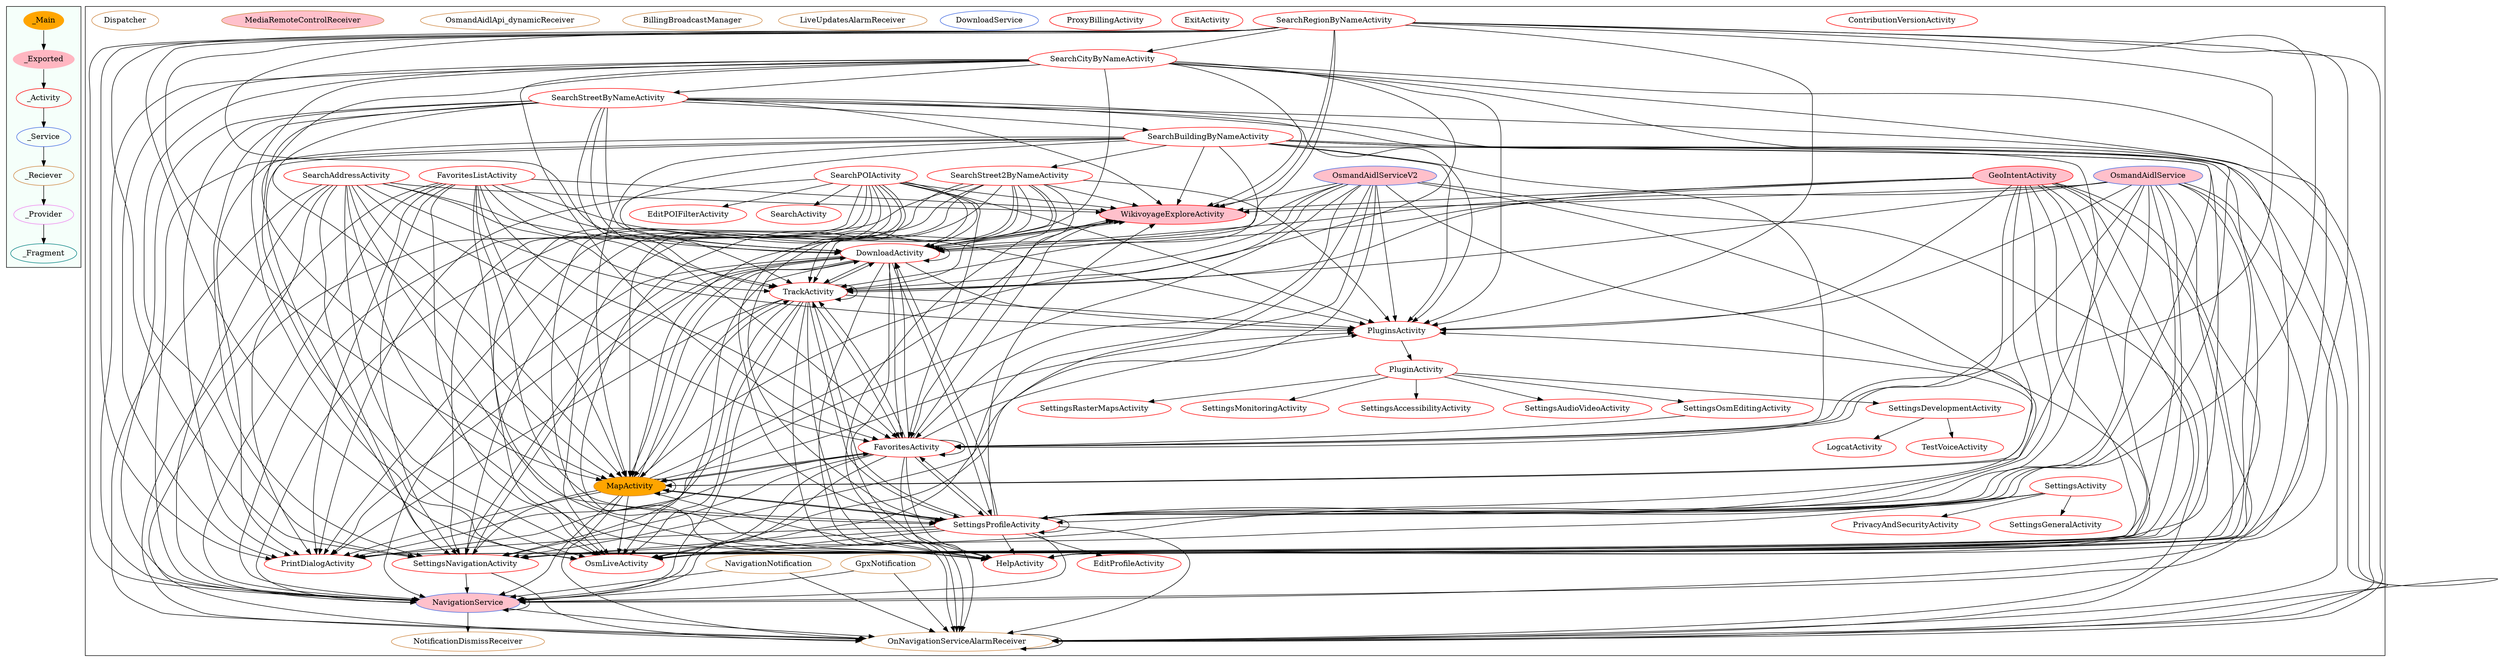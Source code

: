 digraph G {
subgraph cluster_legend{ 
bgcolor=mintcream;
_Activity[color = red];
_Service[color = royalblue];
_Provider[color = violet];
_Reciever[color = peru];
_Fragment[color = teal];
_Main[style=filled, fillcolor=orange, color = mintcream];
_Exported[style=filled, fillcolor=lightpink, color = mintcream];
_Main -> _Exported -> _Activity -> _Service -> _Reciever -> _Provider -> _Fragment; 
}
subgraph cluster_component{ 
EditPOIFilterActivity[color = red];
SettingsAccessibilityActivity[color = red];
WikivoyageExploreActivity[style=filled, fillcolor=pink, color = red];
SettingsOsmEditingActivity[color = red];
GeoIntentActivity[style=filled, fillcolor=pink, color = red];
TrackActivity[color = red];
SettingsDevelopmentActivity[color = red];
ContributionVersionActivity[color = red];
SearchAddressActivity[color = red];
SearchBuildingByNameActivity[color = red];
TestVoiceActivity[color = red];
SettingsAudioVideoActivity[color = red];
LogcatActivity[color = red];
PluginsActivity[color = red];
PrintDialogActivity[color = red];
SearchRegionByNameActivity[color = red];
SearchCityByNameActivity[color = red];
SearchStreetByNameActivity[color = red];
SettingsActivity[color = red];
FavoritesListActivity[color = red];
PluginActivity[color = red];
PrivacyAndSecurityActivity[color = red];
SettingsRasterMapsActivity[color = red];
SearchPOIActivity[color = red];
ExitActivity[color = red];
ProxyBillingActivity[color = red];
SettingsNavigationActivity[color = red];
DownloadActivity[color = red];
SettingsMonitoringActivity[color = red];
SearchStreet2ByNameActivity[color = red];
SettingsGeneralActivity[color = red];
EditProfileActivity[color = red];
SearchActivity[color = red];
HelpActivity[color = red];
FavoritesActivity[color = red];
SettingsProfileActivity[color = red];
OsmLiveActivity[color = red];
MapActivity[style=filled, fillcolor=orange, color = red];
NavigationService[style=filled, fillcolor=pink, color = royalblue];
OsmandAidlServiceV2[style=filled, fillcolor=pink, color = royalblue];
OsmandAidlService[style=filled, fillcolor=pink, color = royalblue];
DownloadService[color = royalblue];
NavigationNotification[color = peru];
OnNavigationServiceAlarmReceiver[color = peru];
LiveUpdatesAlarmReceiver[color = peru];
NavigationNotification[color = peru];
NavigationNotification[color = peru];
NotificationDismissReceiver[color = peru];
BillingBroadcastManager[color = peru];
GpxNotification[color = peru];
GpxNotification[color = peru];
GpxNotification[color = peru];
OsmandAidlApi_dynamicReceiver[color = peru];
MediaRemoteControlReceiver[style=filled, fillcolor=pink, color = peru];
Dispatcher[color = peru];
MapActivity[color = peru];
NavigationService->OnNavigationServiceAlarmReceiver;
NavigationService->NavigationService;
NavigationService->NotificationDismissReceiver;
NavigationNotification->OnNavigationServiceAlarmReceiver;
NavigationNotification->NavigationService;
WikivoyageExploreActivity->DownloadActivity;
OsmandAidlService->FavoritesActivity;
OsmandAidlService->OnNavigationServiceAlarmReceiver;
OsmandAidlService->PluginsActivity;
OsmandAidlService->HelpActivity;
OsmandAidlService->MapActivity;
OsmandAidlService->OsmLiveActivity;
OsmandAidlService->DownloadActivity;
OsmandAidlService->SettingsNavigationActivity;
OsmandAidlService->NavigationService;
OsmandAidlService->WikivoyageExploreActivity;
OsmandAidlService->SettingsProfileActivity;
OsmandAidlService->TrackActivity;
OsmandAidlService->PrintDialogActivity;
GeoIntentActivity->DownloadActivity;
GeoIntentActivity->OnNavigationServiceAlarmReceiver;
GeoIntentActivity->PluginsActivity;
GeoIntentActivity->NavigationService;
GeoIntentActivity->MapActivity;
GeoIntentActivity->OsmLiveActivity;
GeoIntentActivity->FavoritesActivity;
GeoIntentActivity->WikivoyageExploreActivity;
GeoIntentActivity->SettingsProfileActivity;
GeoIntentActivity->HelpActivity;
GeoIntentActivity->SettingsNavigationActivity;
GeoIntentActivity->PrintDialogActivity;
GeoIntentActivity->TrackActivity;
SettingsOsmEditingActivity->FavoritesActivity;
TrackActivity->NavigationService;
TrackActivity->OnNavigationServiceAlarmReceiver;
TrackActivity->DownloadActivity;
TrackActivity->SettingsProfileActivity;
TrackActivity->HelpActivity;
TrackActivity->MapActivity;
TrackActivity->OsmLiveActivity;
TrackActivity->WikivoyageExploreActivity;
TrackActivity->PluginsActivity;
TrackActivity->FavoritesActivity;
TrackActivity->SettingsNavigationActivity;
TrackActivity->PrintDialogActivity;
TrackActivity->TrackActivity;
SettingsDevelopmentActivity->TestVoiceActivity;
SettingsDevelopmentActivity->LogcatActivity;
GpxNotification->NavigationService;
SearchBuildingByNameActivity->MapActivity;
SearchBuildingByNameActivity->DownloadActivity;
SearchBuildingByNameActivity->OnNavigationServiceAlarmReceiver;
SearchBuildingByNameActivity->NavigationService;
SearchBuildingByNameActivity->HelpActivity;
SearchBuildingByNameActivity->SettingsProfileActivity;
SearchBuildingByNameActivity->PluginsActivity;
SearchBuildingByNameActivity->FavoritesActivity;
SearchBuildingByNameActivity->OsmLiveActivity;
SearchBuildingByNameActivity->TrackActivity;
SearchBuildingByNameActivity->WikivoyageExploreActivity;
SearchBuildingByNameActivity->PrintDialogActivity;
SearchBuildingByNameActivity->SettingsNavigationActivity;
SearchBuildingByNameActivity->SearchStreet2ByNameActivity;
SearchAddressActivity->HelpActivity;
SearchAddressActivity->OnNavigationServiceAlarmReceiver;
SearchAddressActivity->SettingsNavigationActivity;
SearchAddressActivity->OsmLiveActivity;
SearchAddressActivity->PluginsActivity;
SearchAddressActivity->TrackActivity;
SearchAddressActivity->MapActivity;
SearchAddressActivity->NavigationService;
SearchAddressActivity->DownloadActivity;
SearchAddressActivity->WikivoyageExploreActivity;
SearchAddressActivity->SettingsProfileActivity;
SearchAddressActivity->FavoritesActivity;
SearchAddressActivity->PrintDialogActivity;
GpxNotification->OnNavigationServiceAlarmReceiver;
PluginsActivity->PluginActivity;
SearchRegionByNameActivity->NavigationService;
SearchRegionByNameActivity->TrackActivity;
SearchRegionByNameActivity->OnNavigationServiceAlarmReceiver;
SearchRegionByNameActivity->HelpActivity;
SearchRegionByNameActivity->PluginsActivity;
SearchRegionByNameActivity->SettingsNavigationActivity;
SearchRegionByNameActivity->DownloadActivity;
SearchRegionByNameActivity->MapActivity;
SearchRegionByNameActivity->SettingsProfileActivity;
SearchRegionByNameActivity->OsmLiveActivity;
SearchRegionByNameActivity->WikivoyageExploreActivity;
SearchRegionByNameActivity->FavoritesActivity;
SearchRegionByNameActivity->SearchCityByNameActivity;
SearchRegionByNameActivity->PrintDialogActivity;
SearchCityByNameActivity->DownloadActivity;
SearchCityByNameActivity->OsmLiveActivity;
SearchCityByNameActivity->NavigationService;
SearchCityByNameActivity->OnNavigationServiceAlarmReceiver;
SearchCityByNameActivity->SettingsProfileActivity;
SearchCityByNameActivity->FavoritesActivity;
SearchCityByNameActivity->MapActivity;
SearchCityByNameActivity->PluginsActivity;
SearchCityByNameActivity->SettingsNavigationActivity;
SearchCityByNameActivity->WikivoyageExploreActivity;
SearchCityByNameActivity->HelpActivity;
SearchCityByNameActivity->PrintDialogActivity;
SearchCityByNameActivity->TrackActivity;
SearchCityByNameActivity->SearchStreetByNameActivity;
SearchStreetByNameActivity->OnNavigationServiceAlarmReceiver;
SearchStreetByNameActivity->NavigationService;
SearchStreetByNameActivity->MapActivity;
SearchStreetByNameActivity->HelpActivity;
SearchStreetByNameActivity->FavoritesActivity;
SearchStreetByNameActivity->SettingsProfileActivity;
SearchStreetByNameActivity->WikivoyageExploreActivity;
SearchStreetByNameActivity->DownloadActivity;
SearchStreetByNameActivity->SearchBuildingByNameActivity;
SearchStreetByNameActivity->PluginsActivity;
SearchStreetByNameActivity->SettingsNavigationActivity;
SearchStreetByNameActivity->OsmLiveActivity;
SearchStreetByNameActivity->PrintDialogActivity;
SearchStreetByNameActivity->TrackActivity;
SettingsActivity->SettingsProfileActivity;
SettingsActivity->SettingsNavigationActivity;
SettingsActivity->OsmLiveActivity;
SettingsActivity->SettingsGeneralActivity;
SettingsActivity->PrivacyAndSecurityActivity;
FavoritesListActivity->OnNavigationServiceAlarmReceiver;
FavoritesListActivity->MapActivity;
FavoritesListActivity->SettingsProfileActivity;
FavoritesListActivity->PluginsActivity;
FavoritesListActivity->DownloadActivity;
FavoritesListActivity->NavigationService;
FavoritesListActivity->HelpActivity;
FavoritesListActivity->OsmLiveActivity;
FavoritesListActivity->WikivoyageExploreActivity;
FavoritesListActivity->SettingsNavigationActivity;
FavoritesListActivity->FavoritesActivity;
FavoritesListActivity->TrackActivity;
FavoritesListActivity->PrintDialogActivity;
PluginActivity->SettingsMonitoringActivity;
PluginActivity->SettingsAudioVideoActivity;
PluginActivity->SettingsRasterMapsActivity;
PluginActivity->SettingsDevelopmentActivity;
PluginActivity->SettingsAccessibilityActivity;
PluginActivity->SettingsOsmEditingActivity;
SearchPOIActivity->NavigationService;
SearchPOIActivity->DownloadActivity;
SearchPOIActivity->OnNavigationServiceAlarmReceiver;
SearchPOIActivity->SettingsProfileActivity;
SearchPOIActivity->FavoritesActivity;
SearchPOIActivity->MapActivity;
SearchPOIActivity->HelpActivity;
SearchPOIActivity->OsmLiveActivity;
SearchPOIActivity->WikivoyageExploreActivity;
SearchPOIActivity->PluginsActivity;
SearchPOIActivity->SettingsNavigationActivity;
SearchPOIActivity->PrintDialogActivity;
SearchPOIActivity->TrackActivity;
SearchPOIActivity->EditPOIFilterActivity;
SearchPOIActivity->SearchActivity;
OnNavigationServiceAlarmReceiver->OnNavigationServiceAlarmReceiver;
SettingsNavigationActivity->NavigationService;
SettingsNavigationActivity->OnNavigationServiceAlarmReceiver;
SettingsNavigationActivity->DownloadActivity;
DownloadActivity->OnNavigationServiceAlarmReceiver;
DownloadActivity->NavigationService;
DownloadActivity->DownloadActivity;
DownloadActivity->MapActivity;
DownloadActivity->SettingsNavigationActivity;
DownloadActivity->PluginsActivity;
DownloadActivity->WikivoyageExploreActivity;
DownloadActivity->OsmLiveActivity;
DownloadActivity->FavoritesActivity;
DownloadActivity->HelpActivity;
DownloadActivity->SettingsProfileActivity;
DownloadActivity->PrintDialogActivity;
DownloadActivity->TrackActivity;
SearchStreet2ByNameActivity->OnNavigationServiceAlarmReceiver;
SearchStreet2ByNameActivity->DownloadActivity;
SearchStreet2ByNameActivity->NavigationService;
SearchStreet2ByNameActivity->SettingsProfileActivity;
SearchStreet2ByNameActivity->HelpActivity;
SearchStreet2ByNameActivity->PluginsActivity;
SearchStreet2ByNameActivity->MapActivity;
SearchStreet2ByNameActivity->WikivoyageExploreActivity;
SearchStreet2ByNameActivity->FavoritesActivity;
SearchStreet2ByNameActivity->OsmLiveActivity;
SearchStreet2ByNameActivity->TrackActivity;
SearchStreet2ByNameActivity->SettingsNavigationActivity;
SearchStreet2ByNameActivity->PrintDialogActivity;
OsmandAidlServiceV2->MapActivity;
OsmandAidlServiceV2->OnNavigationServiceAlarmReceiver;
OsmandAidlServiceV2->NavigationService;
OsmandAidlServiceV2->OsmLiveActivity;
OsmandAidlServiceV2->PluginsActivity;
OsmandAidlServiceV2->SettingsProfileActivity;
OsmandAidlServiceV2->DownloadActivity;
OsmandAidlServiceV2->FavoritesActivity;
OsmandAidlServiceV2->WikivoyageExploreActivity;
OsmandAidlServiceV2->SettingsNavigationActivity;
OsmandAidlServiceV2->HelpActivity;
OsmandAidlServiceV2->TrackActivity;
OsmandAidlServiceV2->PrintDialogActivity;
FavoritesActivity->OnNavigationServiceAlarmReceiver;
FavoritesActivity->SettingsProfileActivity;
FavoritesActivity->MapActivity;
FavoritesActivity->PluginsActivity;
FavoritesActivity->PrintDialogActivity;
FavoritesActivity->DownloadActivity;
FavoritesActivity->NavigationService;
FavoritesActivity->OsmLiveActivity;
FavoritesActivity->WikivoyageExploreActivity;
FavoritesActivity->FavoritesActivity;
FavoritesActivity->SettingsNavigationActivity;
FavoritesActivity->HelpActivity;
FavoritesActivity->TrackActivity;
SettingsProfileActivity->OnNavigationServiceAlarmReceiver;
SettingsProfileActivity->HelpActivity;
SettingsProfileActivity->NavigationService;
SettingsProfileActivity->MapActivity;
SettingsProfileActivity->DownloadActivity;
SettingsProfileActivity->WikivoyageExploreActivity;
SettingsProfileActivity->SettingsProfileActivity;
SettingsProfileActivity->OsmLiveActivity;
SettingsProfileActivity->PluginsActivity;
SettingsProfileActivity->FavoritesActivity;
SettingsProfileActivity->SettingsNavigationActivity;
SettingsProfileActivity->PrintDialogActivity;
SettingsProfileActivity->EditProfileActivity;
SettingsProfileActivity->TrackActivity;
MapActivity->OnNavigationServiceAlarmReceiver;
MapActivity->SettingsProfileActivity;
MapActivity->NavigationService;
MapActivity->FavoritesActivity;
MapActivity->DownloadActivity;
MapActivity->MapActivity;
MapActivity->WikivoyageExploreActivity;
MapActivity->HelpActivity;
MapActivity->OsmLiveActivity;
MapActivity->PluginsActivity;
MapActivity->SettingsNavigationActivity;
MapActivity->TrackActivity;
MapActivity->PrintDialogActivity;
}
}

